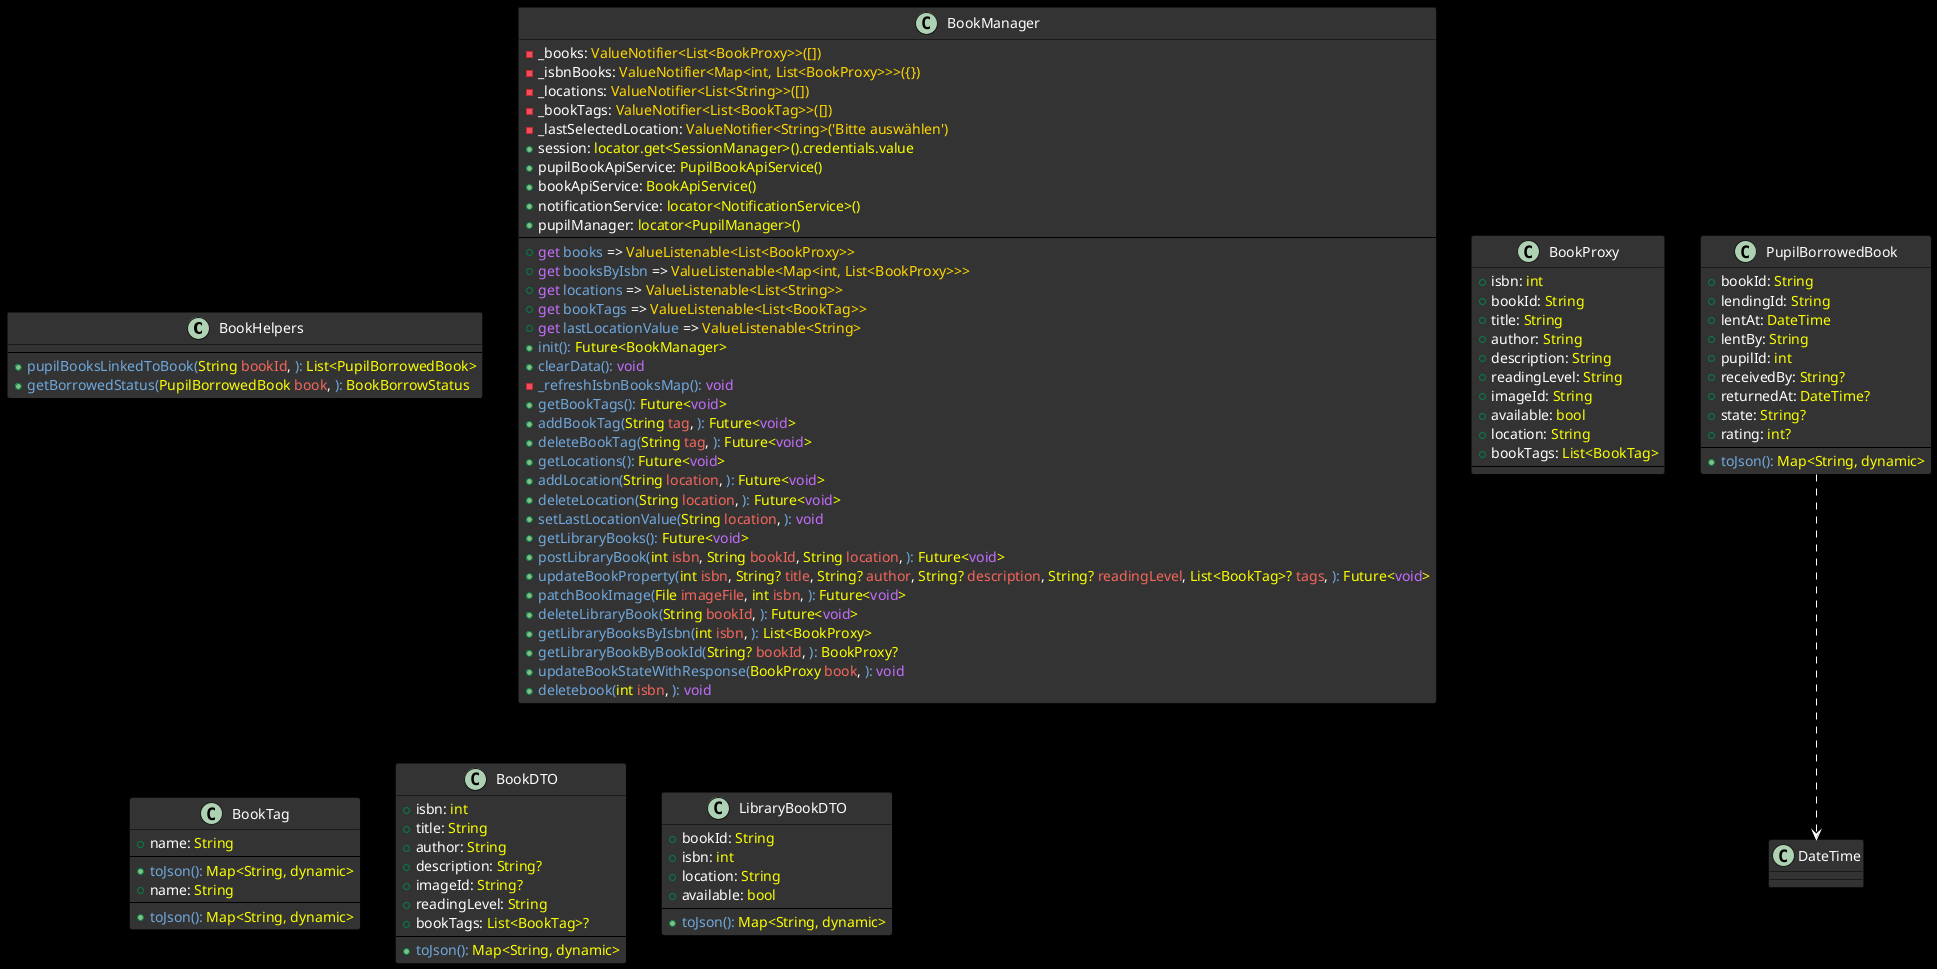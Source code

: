 @startuml

skinparam backgroundColor #000000

skinparam {
    ClassStereotypeFontColor #FFD700
    ClassStereotypeFontSize 12
    ClassStereotypeFontStyle bold
}
skinparam class {
    BackgroundColor #333333
    BorderColor #000000
    ArrowColor #FFFFFF
    FontColor #D3D3D3
}
skinparam classAttribute {
    FontColor #D3D3D
}
class BookHelpers {
---
+<font color=#6fa8dc>pupilBooksLinkedToBook(</font><font color=#faff00>String</font> <font color=#f4665b>bookId</font>, <font color=#6fa8dc>):</font> <font color=#faff00>List<PupilBorrowedBook></font>
+<font color=#6fa8dc>getBorrowedStatus(</font><font color=#faff00>PupilBorrowedBook</font> <font color=#f4665b>book</font>, <font color=#6fa8dc>):</font> <font color=#faff00>BookBorrowStatus</font>
}
class BookManager {
-_books: <font color=#ffd700>ValueNotifier<List<BookProxy>>([])</font>
-_isbnBooks: <font color=#ffd700>ValueNotifier<Map<int, List<BookProxy>>>({})</font>
-_locations: <font color=#ffd700>ValueNotifier<List<String>>([])</font>
-_bookTags: <font color=#ffd700>ValueNotifier<List<BookTag>>([])</font>
-_lastSelectedLocation: <font color=#ffd700>ValueNotifier<String>('Bitte auswählen')</font>
+session: <font color=#faff00>locator.get<SessionManager>().credentials.value</font>
+pupilBookApiService: <font color=#faff00>PupilBookApiService()</font>
+bookApiService: <font color=#faff00>BookApiService()</font>
+notificationService: <font color=#faff00>locator<NotificationService>()</font>
+pupilManager: <font color=#faff00>locator<PupilManager>()</font>
---
+<font color=#c36dfd>get</font> <font color=#6fa8dc>books</font> => <font color=#ffd700>ValueListenable<List<BookProxy>></font>
+<font color=#c36dfd>get</font> <font color=#6fa8dc>booksByIsbn</font> => <font color=#ffd700>ValueListenable<Map<int, List<BookProxy>>></font>
+<font color=#c36dfd>get</font> <font color=#6fa8dc>locations</font> => <font color=#ffd700>ValueListenable<List<String>></font>
+<font color=#c36dfd>get</font> <font color=#6fa8dc>bookTags</font> => <font color=#ffd700>ValueListenable<List<BookTag>></font>
+<font color=#c36dfd>get</font> <font color=#6fa8dc>lastLocationValue</font> => <font color=#ffd700>ValueListenable<String></font>
+<font color=#6fa8dc>init(</font><font color=#6fa8dc>):</font> <font color=#faff00>Future<BookManager></font>
+<font color=#6fa8dc>clearData(</font><font color=#6fa8dc>):</font> <font color=#c36dfd>void</font>
-<font color=#6fa8dc>_refreshIsbnBooksMap(</font><font color=#6fa8dc>):</font> <font color=#c36dfd>void</font>
+<font color=#6fa8dc>getBookTags(</font><font color=#6fa8dc>):</font> <font color=#faff00>Future<</font><font color=#c36dfd>void</font><font color=#faff00>></font>
+<font color=#6fa8dc>addBookTag(</font><font color=#faff00>String</font> <font color=#f4665b>tag</font>, <font color=#6fa8dc>):</font> <font color=#faff00>Future<</font><font color=#c36dfd>void</font><font color=#faff00>></font>
+<font color=#6fa8dc>deleteBookTag(</font><font color=#faff00>String</font> <font color=#f4665b>tag</font>, <font color=#6fa8dc>):</font> <font color=#faff00>Future<</font><font color=#c36dfd>void</font><font color=#faff00>></font>
+<font color=#6fa8dc>getLocations(</font><font color=#6fa8dc>):</font> <font color=#faff00>Future<</font><font color=#c36dfd>void</font><font color=#faff00>></font>
+<font color=#6fa8dc>addLocation(</font><font color=#faff00>String</font> <font color=#f4665b>location</font>, <font color=#6fa8dc>):</font> <font color=#faff00>Future<</font><font color=#c36dfd>void</font><font color=#faff00>></font>
+<font color=#6fa8dc>deleteLocation(</font><font color=#faff00>String</font> <font color=#f4665b>location</font>, <font color=#6fa8dc>):</font> <font color=#faff00>Future<</font><font color=#c36dfd>void</font><font color=#faff00>></font>
+<font color=#6fa8dc>setLastLocationValue(</font><font color=#faff00>String</font> <font color=#f4665b>location</font>, <font color=#6fa8dc>):</font> <font color=#c36dfd>void</font>
+<font color=#6fa8dc>getLibraryBooks(</font><font color=#6fa8dc>):</font> <font color=#faff00>Future<</font><font color=#c36dfd>void</font><font color=#faff00>></font>
+<font color=#6fa8dc>postLibraryBook(</font><font color=#faff00>int</font> <font color=#f4665b>isbn</font>, <font color=#faff00>String</font> <font color=#f4665b>bookId</font>, <font color=#faff00>String</font> <font color=#f4665b>location</font>, <font color=#6fa8dc>):</font> <font color=#faff00>Future<</font><font color=#c36dfd>void</font><font color=#faff00>></font>
+<font color=#6fa8dc>updateBookProperty(</font><font color=#faff00>int</font> <font color=#f4665b>isbn</font>, <font color=#faff00>String?</font> <font color=#f4665b>title</font>, <font color=#faff00>String?</font> <font color=#f4665b>author</font>, <font color=#faff00>String?</font> <font color=#f4665b>description</font>, <font color=#faff00>String?</font> <font color=#f4665b>readingLevel</font>, <font color=#faff00>List<BookTag>?</font> <font color=#f4665b>tags</font>, <font color=#6fa8dc>):</font> <font color=#faff00>Future<</font><font color=#c36dfd>void</font><font color=#faff00>></font>
+<font color=#6fa8dc>patchBookImage(</font><font color=#faff00>File</font> <font color=#f4665b>imageFile</font>, <font color=#faff00>int</font> <font color=#f4665b>isbn</font>, <font color=#6fa8dc>):</font> <font color=#faff00>Future<</font><font color=#c36dfd>void</font><font color=#faff00>></font>
+<font color=#6fa8dc>deleteLibraryBook(</font><font color=#faff00>String</font> <font color=#f4665b>bookId</font>, <font color=#6fa8dc>):</font> <font color=#faff00>Future<</font><font color=#c36dfd>void</font><font color=#faff00>></font>
+<font color=#6fa8dc>getLibraryBooksByIsbn(</font><font color=#faff00>int</font> <font color=#f4665b>isbn</font>, <font color=#6fa8dc>):</font> <font color=#faff00>List<BookProxy></font>
+<font color=#6fa8dc>getLibraryBookByBookId(</font><font color=#faff00>String?</font> <font color=#f4665b>bookId</font>, <font color=#6fa8dc>):</font> <font color=#faff00>BookProxy?</font>
+<font color=#6fa8dc>updateBookStateWithResponse(</font><font color=#faff00>BookProxy</font> <font color=#f4665b>book</font>, <font color=#6fa8dc>):</font> <font color=#c36dfd>void</font>
+<font color=#6fa8dc>deletebook(</font><font color=#faff00>int</font> <font color=#f4665b>isbn</font>, <font color=#6fa8dc>):</font> <font color=#c36dfd>void</font>
}
class BookProxy {
+isbn: <font color=#faff00>int</font>
+bookId: <font color=#faff00>String</font>
+title: <font color=#faff00>String</font>
+author: <font color=#faff00>String</font>
+description: <font color=#faff00>String</font>
+readingLevel: <font color=#faff00>String</font>
+imageId: <font color=#faff00>String</font>
+available: <font color=#faff00>bool</font>
+location: <font color=#faff00>String</font>
+bookTags: <font color=#faff00>List<BookTag></font>
---
}
class BookTag {
+name: <font color=#faff00>String</font>
---
+<font color=#6fa8dc>toJson(</font><font color=#6fa8dc>):</font> <font color=#faff00>Map<String, dynamic></font>
}
class BookTag {
+name: <font color=#faff00>String</font>
---
+<font color=#6fa8dc>toJson(</font><font color=#6fa8dc>):</font> <font color=#faff00>Map<String, dynamic></font>
}
class BookDTO {
+isbn: <font color=#faff00>int</font>
+title: <font color=#faff00>String</font>
+author: <font color=#faff00>String</font>
+description: <font color=#faff00>String?</font>
+imageId: <font color=#faff00>String?</font>
+readingLevel: <font color=#faff00>String</font>
+bookTags: <font color=#faff00>List<BookTag>?</font>
---
+<font color=#6fa8dc>toJson(</font><font color=#6fa8dc>):</font> <font color=#faff00>Map<String, dynamic></font>
}
class LibraryBookDTO {
+bookId: <font color=#faff00>String</font>
+isbn: <font color=#faff00>int</font>
+location: <font color=#faff00>String</font>
+available: <font color=#faff00>bool</font>
---
+<font color=#6fa8dc>toJson(</font><font color=#6fa8dc>):</font> <font color=#faff00>Map<String, dynamic></font>
}
class PupilBorrowedBook {
+bookId: <font color=#faff00>String</font>
+lendingId: <font color=#faff00>String</font>
+lentAt: <font color=#faff00>DateTime</font>
+lentBy: <font color=#faff00>String</font>
+pupilId: <font color=#faff00>int</font>
+receivedBy: <font color=#faff00>String?</font>
+returnedAt: <font color=#faff00>DateTime?</font>
+state: <font color=#faff00>String?</font>
+rating: <font color=#faff00>int?</font>
---
+<font color=#6fa8dc>toJson(</font><font color=#6fa8dc>):</font> <font color=#faff00>Map<String, dynamic></font>
}
PupilBorrowedBook ..> DateTime
@enduml
